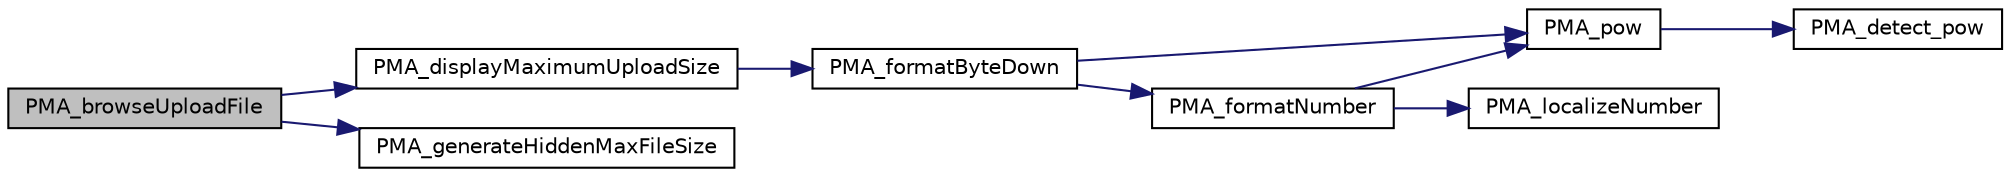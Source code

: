 digraph G
{
  edge [fontname="Helvetica",fontsize="10",labelfontname="Helvetica",labelfontsize="10"];
  node [fontname="Helvetica",fontsize="10",shape=record];
  rankdir="LR";
  Node1 [label="PMA_browseUploadFile",height=0.2,width=0.4,color="black", fillcolor="grey75", style="filled" fontcolor="black"];
  Node1 -> Node2 [color="midnightblue",fontsize="10",style="solid",fontname="Helvetica"];
  Node2 [label="PMA_displayMaximumUploadSize",height=0.2,width=0.4,color="black", fillcolor="white", style="filled",URL="$common_8lib_8php.html#a49d1b93c41dc6f92573b3e5ce19f42b8",tooltip="Displays the maximum size for an upload."];
  Node2 -> Node3 [color="midnightblue",fontsize="10",style="solid",fontname="Helvetica"];
  Node3 [label="PMA_formatByteDown",height=0.2,width=0.4,color="black", fillcolor="white", style="filled",URL="$common_8lib_8php.html#a90de48fb0bb54fca6db6a407aa2ab8cf",tooltip="Formats $value to byte view."];
  Node3 -> Node4 [color="midnightblue",fontsize="10",style="solid",fontname="Helvetica"];
  Node4 [label="PMA_pow",height=0.2,width=0.4,color="black", fillcolor="white", style="filled",URL="$common_8lib_8php.html#aaade54960e4ce59a18b04f1cfd724b77",tooltip="Exponential expression / raise number into power."];
  Node4 -> Node5 [color="midnightblue",fontsize="10",style="solid",fontname="Helvetica"];
  Node5 [label="PMA_detect_pow",height=0.2,width=0.4,color="black", fillcolor="white", style="filled",URL="$common_8lib_8php.html#a028dd5a1e5c9d32af39c3af1bde8b068",tooltip="Detects which function to use for PMA_pow."];
  Node3 -> Node6 [color="midnightblue",fontsize="10",style="solid",fontname="Helvetica"];
  Node6 [label="PMA_formatNumber",height=0.2,width=0.4,color="black", fillcolor="white", style="filled",URL="$common_8lib_8php.html#abeaeabaf95ad63e5163642ff03ec6879",tooltip="Formats $value to the given length and appends SI prefixes with a $length of 0 no truncation occurs..."];
  Node6 -> Node4 [color="midnightblue",fontsize="10",style="solid",fontname="Helvetica"];
  Node6 -> Node7 [color="midnightblue",fontsize="10",style="solid",fontname="Helvetica"];
  Node7 [label="PMA_localizeNumber",height=0.2,width=0.4,color="black", fillcolor="white", style="filled",URL="$common_8lib_8php.html#ab4019f8f649e81f8d6525969fdba212e",tooltip="Changes thousands and decimal separators to locale specific values."];
  Node1 -> Node8 [color="midnightblue",fontsize="10",style="solid",fontname="Helvetica"];
  Node8 [label="PMA_generateHiddenMaxFileSize",height=0.2,width=0.4,color="black", fillcolor="white", style="filled",URL="$common_8lib_8php.html#a59d743aad898fadd0a906654b96fe38c",tooltip="Generates a hidden field which should indicate to the browser the maximum size for upload..."];
}

